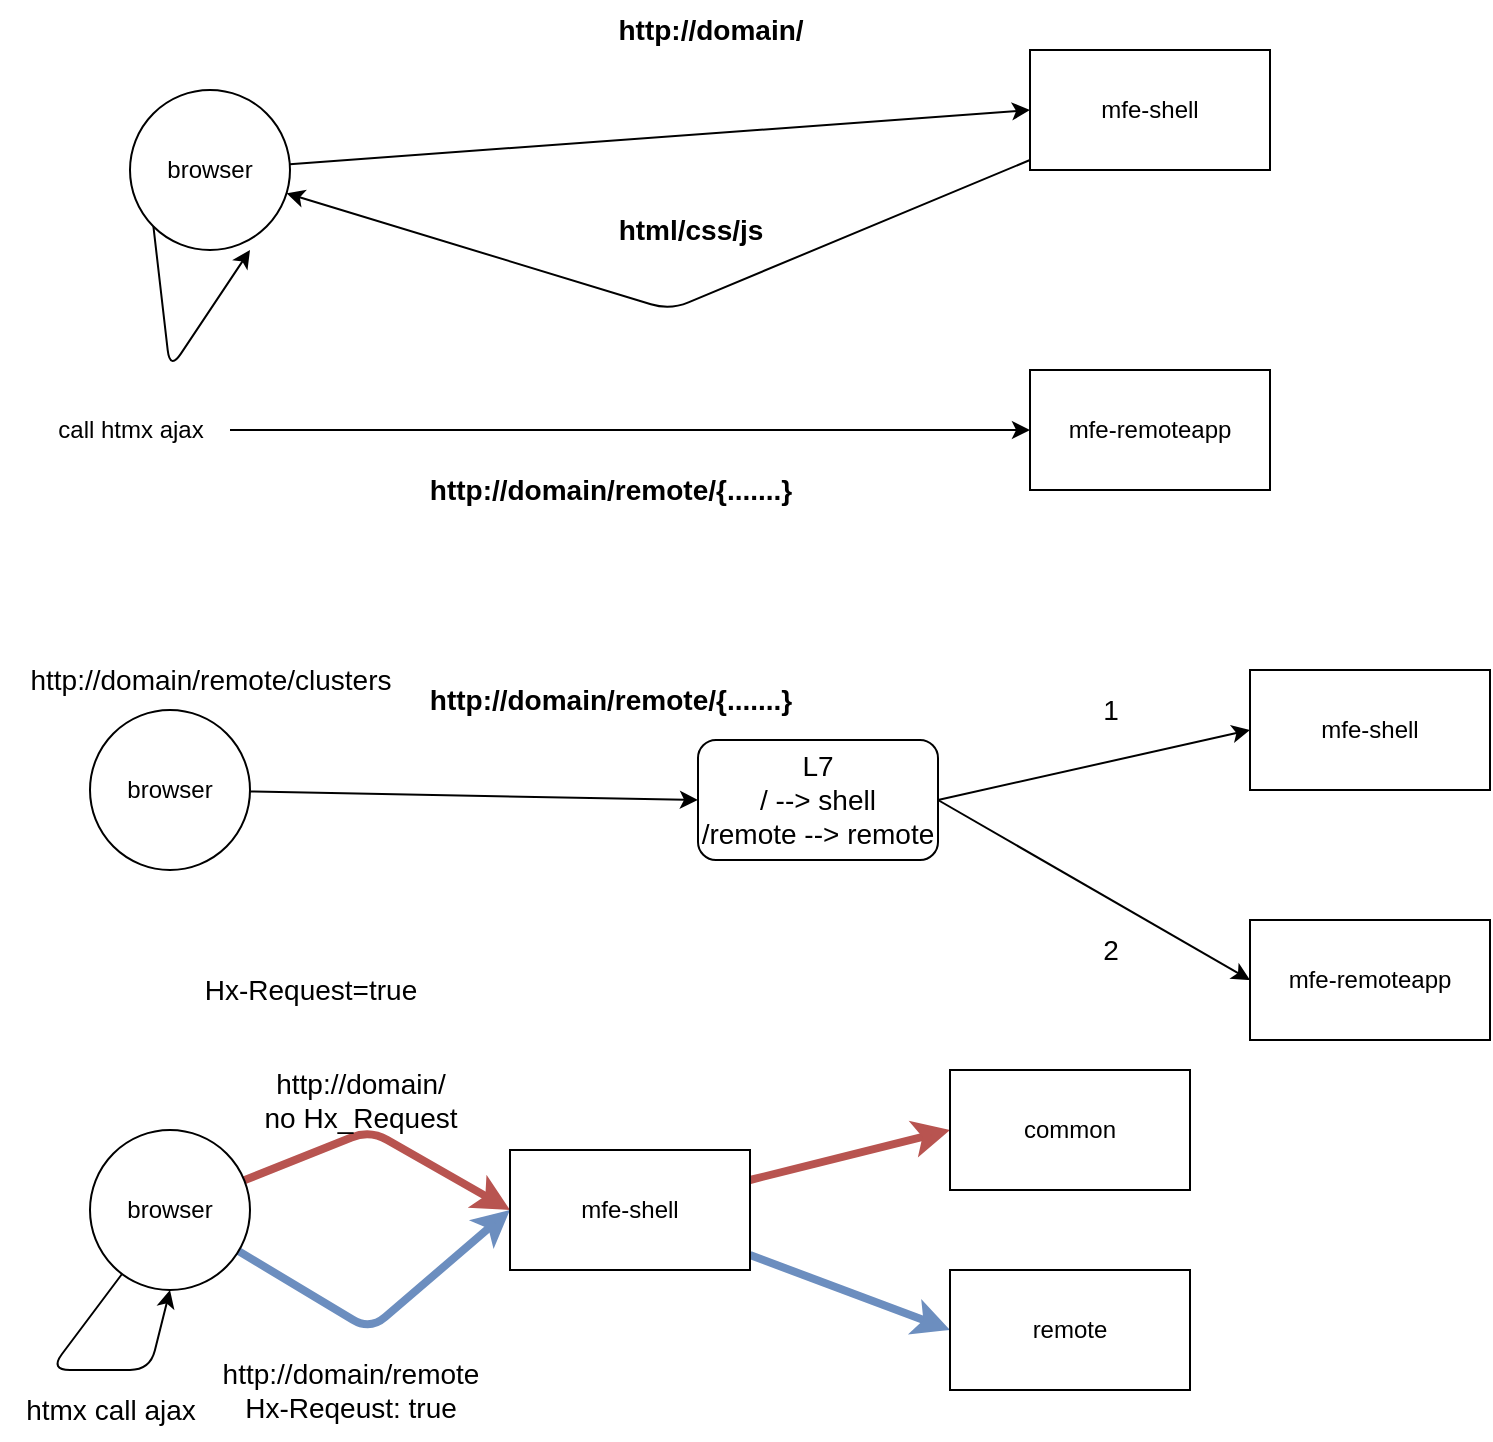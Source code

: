 <mxfile>
    <diagram id="sJ6jCaEPfLPePouZIQrQ" name="페이지-1">
        <mxGraphModel dx="799" dy="396" grid="1" gridSize="10" guides="1" tooltips="1" connect="1" arrows="1" fold="1" page="1" pageScale="1" pageWidth="827" pageHeight="1169" math="0" shadow="0">
            <root>
                <mxCell id="0"/>
                <mxCell id="1" parent="0"/>
                <mxCell id="4" style="edgeStyle=none;html=1;entryX=0;entryY=0.5;entryDx=0;entryDy=0;" edge="1" parent="1" source="2" target="3">
                    <mxGeometry relative="1" as="geometry"/>
                </mxCell>
                <mxCell id="2" value="browser" style="ellipse;whiteSpace=wrap;html=1;aspect=fixed;" vertex="1" parent="1">
                    <mxGeometry x="70" y="140" width="80" height="80" as="geometry"/>
                </mxCell>
                <mxCell id="5" style="edgeStyle=none;html=1;" edge="1" parent="1" source="3" target="2">
                    <mxGeometry relative="1" as="geometry">
                        <mxPoint x="330" y="240" as="targetPoint"/>
                        <Array as="points">
                            <mxPoint x="340" y="250"/>
                        </Array>
                    </mxGeometry>
                </mxCell>
                <mxCell id="3" value="mfe-shell" style="rounded=0;whiteSpace=wrap;html=1;" vertex="1" parent="1">
                    <mxGeometry x="520" y="120" width="120" height="60" as="geometry"/>
                </mxCell>
                <mxCell id="6" value="html/css/js" style="text;html=1;align=center;verticalAlign=middle;resizable=0;points=[];autosize=1;strokeColor=none;fillColor=none;fontSize=14;fontStyle=1" vertex="1" parent="1">
                    <mxGeometry x="300" y="195" width="100" height="30" as="geometry"/>
                </mxCell>
                <mxCell id="7" value="http://domain/" style="text;html=1;align=center;verticalAlign=middle;resizable=0;points=[];autosize=1;strokeColor=none;fillColor=none;fontSize=14;fontStyle=1" vertex="1" parent="1">
                    <mxGeometry x="300" y="95" width="120" height="30" as="geometry"/>
                </mxCell>
                <mxCell id="8" style="edgeStyle=none;html=1;entryX=0.75;entryY=1;entryDx=0;entryDy=0;exitX=0;exitY=1;exitDx=0;exitDy=0;entryPerimeter=0;" edge="1" parent="1" source="2" target="2">
                    <mxGeometry relative="1" as="geometry">
                        <Array as="points">
                            <mxPoint x="90" y="280"/>
                        </Array>
                    </mxGeometry>
                </mxCell>
                <mxCell id="11" style="edgeStyle=none;html=1;entryX=0;entryY=0.5;entryDx=0;entryDy=0;" edge="1" parent="1" source="9" target="10">
                    <mxGeometry relative="1" as="geometry"/>
                </mxCell>
                <mxCell id="9" value="call htmx ajax" style="text;html=1;align=center;verticalAlign=middle;resizable=0;points=[];autosize=1;strokeColor=none;fillColor=none;" vertex="1" parent="1">
                    <mxGeometry x="20" y="295" width="100" height="30" as="geometry"/>
                </mxCell>
                <mxCell id="10" value="mfe-remoteapp" style="rounded=0;whiteSpace=wrap;html=1;" vertex="1" parent="1">
                    <mxGeometry x="520" y="280" width="120" height="60" as="geometry"/>
                </mxCell>
                <mxCell id="12" value="http://domain/remote/{.......}" style="text;html=1;align=center;verticalAlign=middle;resizable=0;points=[];autosize=1;strokeColor=none;fillColor=none;fontSize=14;fontStyle=1" vertex="1" parent="1">
                    <mxGeometry x="210" y="325" width="200" height="30" as="geometry"/>
                </mxCell>
                <mxCell id="15" style="edgeStyle=none;html=1;fontSize=14;entryX=0;entryY=0.5;entryDx=0;entryDy=0;" edge="1" parent="1" source="13" target="19">
                    <mxGeometry relative="1" as="geometry"/>
                </mxCell>
                <mxCell id="18" style="edgeStyle=none;html=1;fontSize=14;exitX=1;exitY=0.5;exitDx=0;exitDy=0;entryX=0;entryY=0.5;entryDx=0;entryDy=0;" edge="1" parent="1" source="19" target="14">
                    <mxGeometry relative="1" as="geometry"/>
                </mxCell>
                <mxCell id="13" value="browser" style="ellipse;whiteSpace=wrap;html=1;aspect=fixed;" vertex="1" parent="1">
                    <mxGeometry x="50" y="450" width="80" height="80" as="geometry"/>
                </mxCell>
                <mxCell id="14" value="mfe-shell" style="rounded=0;whiteSpace=wrap;html=1;" vertex="1" parent="1">
                    <mxGeometry x="630" y="430" width="120" height="60" as="geometry"/>
                </mxCell>
                <mxCell id="16" value="http://domain/remote/{.......}" style="text;html=1;align=center;verticalAlign=middle;resizable=0;points=[];autosize=1;strokeColor=none;fillColor=none;fontSize=14;fontStyle=1" vertex="1" parent="1">
                    <mxGeometry x="210" y="430" width="200" height="30" as="geometry"/>
                </mxCell>
                <mxCell id="17" value="mfe-remoteapp" style="rounded=0;whiteSpace=wrap;html=1;" vertex="1" parent="1">
                    <mxGeometry x="630" y="555" width="120" height="60" as="geometry"/>
                </mxCell>
                <mxCell id="19" value="L7&lt;br&gt;/ --&amp;gt; shell&lt;br&gt;/remote --&amp;gt; remote" style="rounded=1;whiteSpace=wrap;html=1;fontSize=14;" vertex="1" parent="1">
                    <mxGeometry x="354" y="465" width="120" height="60" as="geometry"/>
                </mxCell>
                <mxCell id="20" value="http://domain/remote/clusters" style="text;html=1;align=center;verticalAlign=middle;resizable=0;points=[];autosize=1;strokeColor=none;fillColor=none;fontSize=14;" vertex="1" parent="1">
                    <mxGeometry x="10" y="420" width="200" height="30" as="geometry"/>
                </mxCell>
                <mxCell id="21" style="edgeStyle=none;html=1;fontSize=14;exitX=1;exitY=0.5;exitDx=0;exitDy=0;entryX=0;entryY=0.5;entryDx=0;entryDy=0;" edge="1" parent="1" source="19" target="17">
                    <mxGeometry relative="1" as="geometry">
                        <mxPoint x="520" y="520" as="sourcePoint"/>
                        <mxPoint x="640" y="470" as="targetPoint"/>
                    </mxGeometry>
                </mxCell>
                <mxCell id="22" value="1" style="text;html=1;align=center;verticalAlign=middle;resizable=0;points=[];autosize=1;strokeColor=none;fillColor=none;fontSize=14;" vertex="1" parent="1">
                    <mxGeometry x="545" y="435" width="30" height="30" as="geometry"/>
                </mxCell>
                <mxCell id="23" value="2" style="text;html=1;align=center;verticalAlign=middle;resizable=0;points=[];autosize=1;strokeColor=none;fillColor=none;fontSize=14;" vertex="1" parent="1">
                    <mxGeometry x="545" y="555" width="30" height="30" as="geometry"/>
                </mxCell>
                <mxCell id="24" value="Hx-Request=true" style="text;html=1;align=center;verticalAlign=middle;resizable=0;points=[];autosize=1;strokeColor=none;fillColor=none;fontSize=14;" vertex="1" parent="1">
                    <mxGeometry x="95" y="575" width="130" height="30" as="geometry"/>
                </mxCell>
                <mxCell id="27" style="edgeStyle=none;html=1;entryX=0;entryY=0.5;entryDx=0;entryDy=0;fontSize=14;fillColor=#f8cecc;strokeColor=#b85450;strokeWidth=4;" edge="1" parent="1" source="25" target="26">
                    <mxGeometry relative="1" as="geometry">
                        <Array as="points">
                            <mxPoint x="190" y="660"/>
                        </Array>
                    </mxGeometry>
                </mxCell>
                <mxCell id="32" style="edgeStyle=none;html=1;entryX=0;entryY=0.5;entryDx=0;entryDy=0;fontSize=14;fillColor=#dae8fc;strokeColor=#6c8ebf;strokeWidth=4;" edge="1" parent="1" source="25" target="26">
                    <mxGeometry relative="1" as="geometry">
                        <Array as="points">
                            <mxPoint x="190" y="760"/>
                        </Array>
                    </mxGeometry>
                </mxCell>
                <mxCell id="34" style="edgeStyle=none;html=1;fontSize=14;entryX=0.5;entryY=1;entryDx=0;entryDy=0;" edge="1" parent="1" source="25" target="25">
                    <mxGeometry relative="1" as="geometry">
                        <mxPoint x="110" y="790" as="targetPoint"/>
                        <Array as="points">
                            <mxPoint x="30" y="780"/>
                            <mxPoint x="80" y="780"/>
                        </Array>
                    </mxGeometry>
                </mxCell>
                <mxCell id="25" value="browser" style="ellipse;whiteSpace=wrap;html=1;aspect=fixed;" vertex="1" parent="1">
                    <mxGeometry x="50" y="660" width="80" height="80" as="geometry"/>
                </mxCell>
                <mxCell id="30" style="edgeStyle=none;html=1;entryX=0;entryY=0.5;entryDx=0;entryDy=0;fontSize=14;fillColor=#f8cecc;strokeColor=#b85450;strokeWidth=4;" edge="1" parent="1" source="26" target="28">
                    <mxGeometry relative="1" as="geometry"/>
                </mxCell>
                <mxCell id="31" style="edgeStyle=none;html=1;entryX=0;entryY=0.5;entryDx=0;entryDy=0;fontSize=14;fillColor=#dae8fc;strokeColor=#6c8ebf;strokeWidth=4;" edge="1" parent="1" source="26" target="29">
                    <mxGeometry relative="1" as="geometry"/>
                </mxCell>
                <mxCell id="26" value="mfe-shell" style="rounded=0;whiteSpace=wrap;html=1;" vertex="1" parent="1">
                    <mxGeometry x="260" y="670" width="120" height="60" as="geometry"/>
                </mxCell>
                <mxCell id="28" value="common" style="rounded=0;whiteSpace=wrap;html=1;" vertex="1" parent="1">
                    <mxGeometry x="480" y="630" width="120" height="60" as="geometry"/>
                </mxCell>
                <mxCell id="29" value="remote" style="rounded=0;whiteSpace=wrap;html=1;" vertex="1" parent="1">
                    <mxGeometry x="480" y="730" width="120" height="60" as="geometry"/>
                </mxCell>
                <mxCell id="33" value="http://domain/&lt;br&gt;no Hx_Request" style="text;html=1;align=center;verticalAlign=middle;resizable=0;points=[];autosize=1;strokeColor=none;fillColor=none;fontSize=14;" vertex="1" parent="1">
                    <mxGeometry x="125" y="620" width="120" height="50" as="geometry"/>
                </mxCell>
                <mxCell id="35" value="htmx call ajax" style="text;html=1;align=center;verticalAlign=middle;resizable=0;points=[];autosize=1;strokeColor=none;fillColor=none;fontSize=14;" vertex="1" parent="1">
                    <mxGeometry x="5" y="785" width="110" height="30" as="geometry"/>
                </mxCell>
                <mxCell id="36" value="http://domain/remote&lt;br&gt;Hx-Reqeust: true" style="text;html=1;align=center;verticalAlign=middle;resizable=0;points=[];autosize=1;strokeColor=none;fillColor=none;fontSize=14;" vertex="1" parent="1">
                    <mxGeometry x="105" y="765" width="150" height="50" as="geometry"/>
                </mxCell>
            </root>
        </mxGraphModel>
    </diagram>
</mxfile>